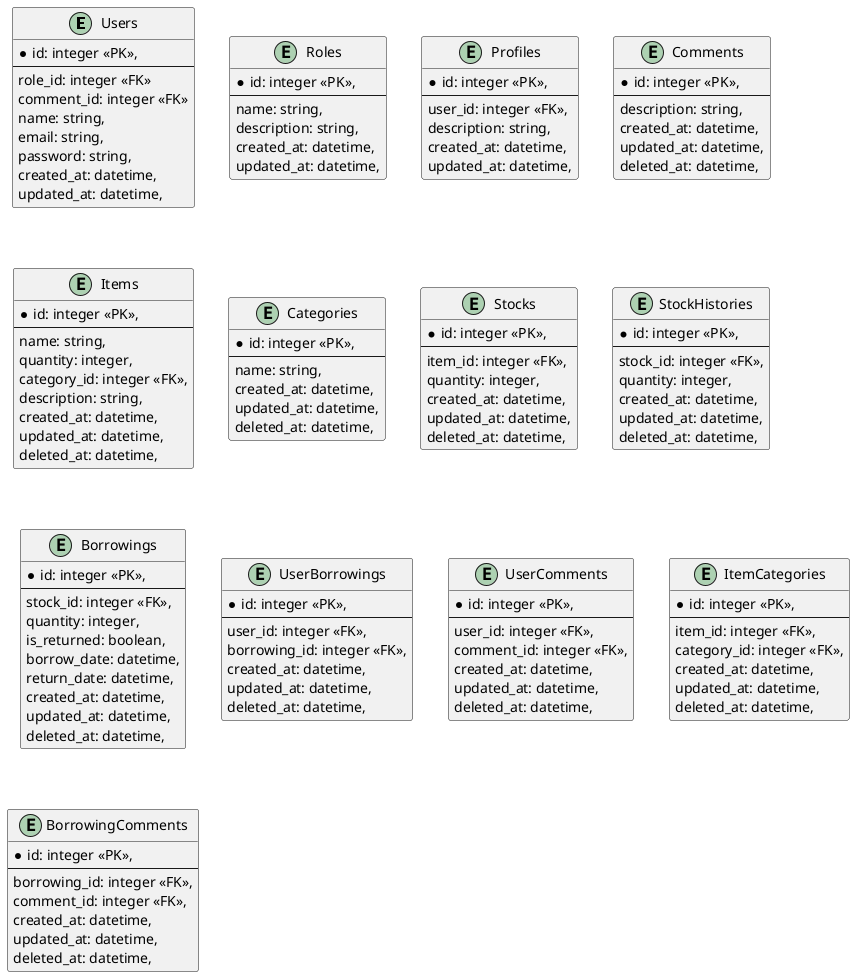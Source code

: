 @startuml stock_app

'  ユーザー関連
entity "Users" as users {
  *id: integer <<PK>>,
  --
  role_id: integer <<FK>>
  comment_id: integer <<FK>>
  name: string,
  email: string,
  password: string,
  created_at: datetime,
  updated_at: datetime,
}

' 一般ユーザーか管理者かを分ける
entity "Roles" as roles {
  *id: integer <<PK>>,
  --
  name: string,
  description: string,
  created_at: datetime,
  updated_at: datetime,
}

' マイページ画面で利用
entity "Profiles" as profiles {
  *id: integer <<PK>>,
  --
  user_id: integer <<FK>>,
  description: string,
  created_at: datetime,
  updated_at: datetime,
}

' ユーザーが借りている物にコメントを入れる
entity "Comments" as comments {
  *id: integer <<PK>>,
  --
  description: string,
  created_at: datetime,
  updated_at: datetime,
  deleted_at: datetime,
}

' 商品関連
' 商品登録で利用
entity "Items" as items {
  *id: integer <<PK>>,
  --
  name: string,
  quantity: integer,
  category_id: integer <<FK>>,
  description: string,
  created_at: datetime,
  updated_at: datetime,
  deleted_at: datetime,
}

entity "Categories" as categories {
  *id: integer <<PK>>,
  --
  name: string,
  created_at: datetime,
  updated_at: datetime,
  deleted_at: datetime,
}

' 在庫管理で利用
entity "Stocks" as stocks {
  *id: integer <<PK>>,
  --
  item_id: integer <<FK>>,
  quantity: integer,
  created_at: datetime,
  updated_at: datetime,
  deleted_at: datetime,
}

entity "StockHistories" as stock_histories {
  *id: integer <<PK>>,
  --
  stock_id: integer <<FK>>,
  quantity: integer,
  created_at: datetime,
  updated_at: datetime,
  deleted_at: datetime,
}

' レンタル関連
entity "Borrowings" as borrowings {
  *id: integer <<PK>>,
  --
  stock_id: integer <<FK>>,
  quantity: integer,
  is_returned: boolean,
  borrow_date: datetime,
  return_date: datetime,
  created_at: datetime,
  updated_at: datetime,
  deleted_at: datetime,
}

' 中間テーブル
entity "UserBorrowings" as user_borrowings {
  *id: integer <<PK>>,
  --
  user_id: integer <<FK>>,
  borrowing_id: integer <<FK>>,
  created_at: datetime,
  updated_at: datetime,
  deleted_at: datetime,
}

entity "UserComments" as user_comments {
  *id: integer <<PK>>,
  --
  user_id: integer <<FK>>,
  comment_id: integer <<FK>>,
  created_at: datetime,
  updated_at: datetime,
  deleted_at: datetime,
}

entity "ItemCategories" as item_categories {
  *id: integer <<PK>>,
  --
  item_id: integer <<FK>>,
  category_id: integer <<FK>>,
  created_at: datetime,
  updated_at: datetime,
  deleted_at: datetime,
}

entity "BorrowingComments" as borrowing_comments {
  *id: integer <<PK>>,
  --
  borrowing_id: integer <<FK>>,
  comment_id: integer <<FK>>,
  created_at: datetime,
  updated_at: datetime,
  deleted_at: datetime,
}

@enduml